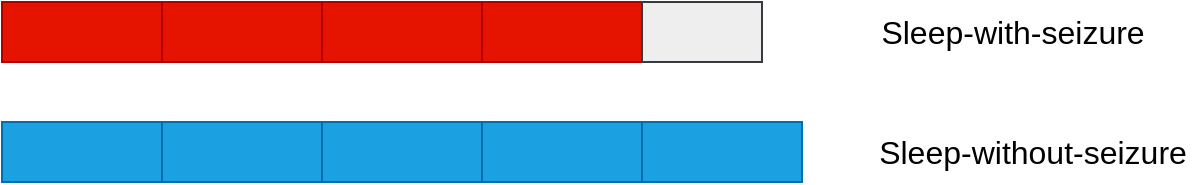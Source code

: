 <mxfile version="13.6.0" type="github">
  <diagram id="Nd3cmyQKg_1bOQMpAypR" name="Page-1">
    <mxGraphModel dx="1422" dy="762" grid="1" gridSize="10" guides="1" tooltips="1" connect="1" arrows="1" fold="1" page="1" pageScale="1" pageWidth="827" pageHeight="1169" math="0" shadow="0">
      <root>
        <mxCell id="0" />
        <mxCell id="1" parent="0" />
        <mxCell id="5EDnqL9Ju0ff3urhfnd_-6" value="&lt;font style=&quot;font-size: 16px&quot;&gt;Sleep-with-seizure&lt;/font&gt;" style="text;html=1;align=center;verticalAlign=middle;resizable=0;points=[];autosize=1;" vertex="1" parent="1">
          <mxGeometry x="510" y="285" width="150" height="20" as="geometry" />
        </mxCell>
        <mxCell id="5EDnqL9Ju0ff3urhfnd_-7" value="" style="group" vertex="1" connectable="0" parent="1">
          <mxGeometry x="80" y="280" width="380" height="30" as="geometry" />
        </mxCell>
        <mxCell id="5EDnqL9Ju0ff3urhfnd_-1" value="" style="rounded=0;whiteSpace=wrap;html=1;fillColor=#e51400;strokeColor=#B20000;fontColor=#ffffff;" vertex="1" parent="5EDnqL9Ju0ff3urhfnd_-7">
          <mxGeometry width="80" height="30" as="geometry" />
        </mxCell>
        <mxCell id="5EDnqL9Ju0ff3urhfnd_-2" value="" style="rounded=0;whiteSpace=wrap;html=1;fillColor=#e51400;strokeColor=#B20000;fontColor=#ffffff;" vertex="1" parent="5EDnqL9Ju0ff3urhfnd_-7">
          <mxGeometry x="80" width="80" height="30" as="geometry" />
        </mxCell>
        <mxCell id="5EDnqL9Ju0ff3urhfnd_-3" value="" style="rounded=0;whiteSpace=wrap;html=1;fillColor=#e51400;strokeColor=#B20000;fontColor=#ffffff;" vertex="1" parent="5EDnqL9Ju0ff3urhfnd_-7">
          <mxGeometry x="160" width="80" height="30" as="geometry" />
        </mxCell>
        <mxCell id="5EDnqL9Ju0ff3urhfnd_-4" value="" style="rounded=0;whiteSpace=wrap;html=1;fillColor=#e51400;strokeColor=#B20000;fontColor=#ffffff;" vertex="1" parent="5EDnqL9Ju0ff3urhfnd_-7">
          <mxGeometry x="240" width="80" height="30" as="geometry" />
        </mxCell>
        <mxCell id="5EDnqL9Ju0ff3urhfnd_-5" value="" style="rounded=0;whiteSpace=wrap;html=1;fillColor=#eeeeee;strokeColor=#36393d;" vertex="1" parent="5EDnqL9Ju0ff3urhfnd_-7">
          <mxGeometry x="320" width="60" height="30" as="geometry" />
        </mxCell>
        <mxCell id="5EDnqL9Ju0ff3urhfnd_-8" value="" style="rounded=0;whiteSpace=wrap;html=1;fillColor=#1ba1e2;strokeColor=#006EAF;fontColor=#ffffff;" vertex="1" parent="1">
          <mxGeometry x="80" y="340" width="80" height="30" as="geometry" />
        </mxCell>
        <mxCell id="5EDnqL9Ju0ff3urhfnd_-9" value="" style="rounded=0;whiteSpace=wrap;html=1;fillColor=#1ba1e2;strokeColor=#006EAF;fontColor=#ffffff;" vertex="1" parent="1">
          <mxGeometry x="160" y="340" width="80" height="30" as="geometry" />
        </mxCell>
        <mxCell id="5EDnqL9Ju0ff3urhfnd_-10" value="" style="rounded=0;whiteSpace=wrap;html=1;fillColor=#1ba1e2;strokeColor=#006EAF;fontColor=#ffffff;" vertex="1" parent="1">
          <mxGeometry x="240" y="340" width="80" height="30" as="geometry" />
        </mxCell>
        <mxCell id="5EDnqL9Ju0ff3urhfnd_-11" value="" style="rounded=0;whiteSpace=wrap;html=1;fillColor=#1ba1e2;strokeColor=#006EAF;fontColor=#ffffff;" vertex="1" parent="1">
          <mxGeometry x="320" y="340" width="80" height="30" as="geometry" />
        </mxCell>
        <mxCell id="5EDnqL9Ju0ff3urhfnd_-12" value="" style="rounded=0;whiteSpace=wrap;html=1;fillColor=#1ba1e2;strokeColor=#006EAF;fontColor=#ffffff;" vertex="1" parent="1">
          <mxGeometry x="400" y="340" width="80" height="30" as="geometry" />
        </mxCell>
        <mxCell id="5EDnqL9Ju0ff3urhfnd_-13" value="&lt;font style=&quot;font-size: 16px&quot;&gt;Sleep-without-seizure&lt;/font&gt;" style="text;html=1;align=center;verticalAlign=middle;resizable=0;points=[];autosize=1;" vertex="1" parent="1">
          <mxGeometry x="510" y="345" width="170" height="20" as="geometry" />
        </mxCell>
      </root>
    </mxGraphModel>
  </diagram>
</mxfile>
